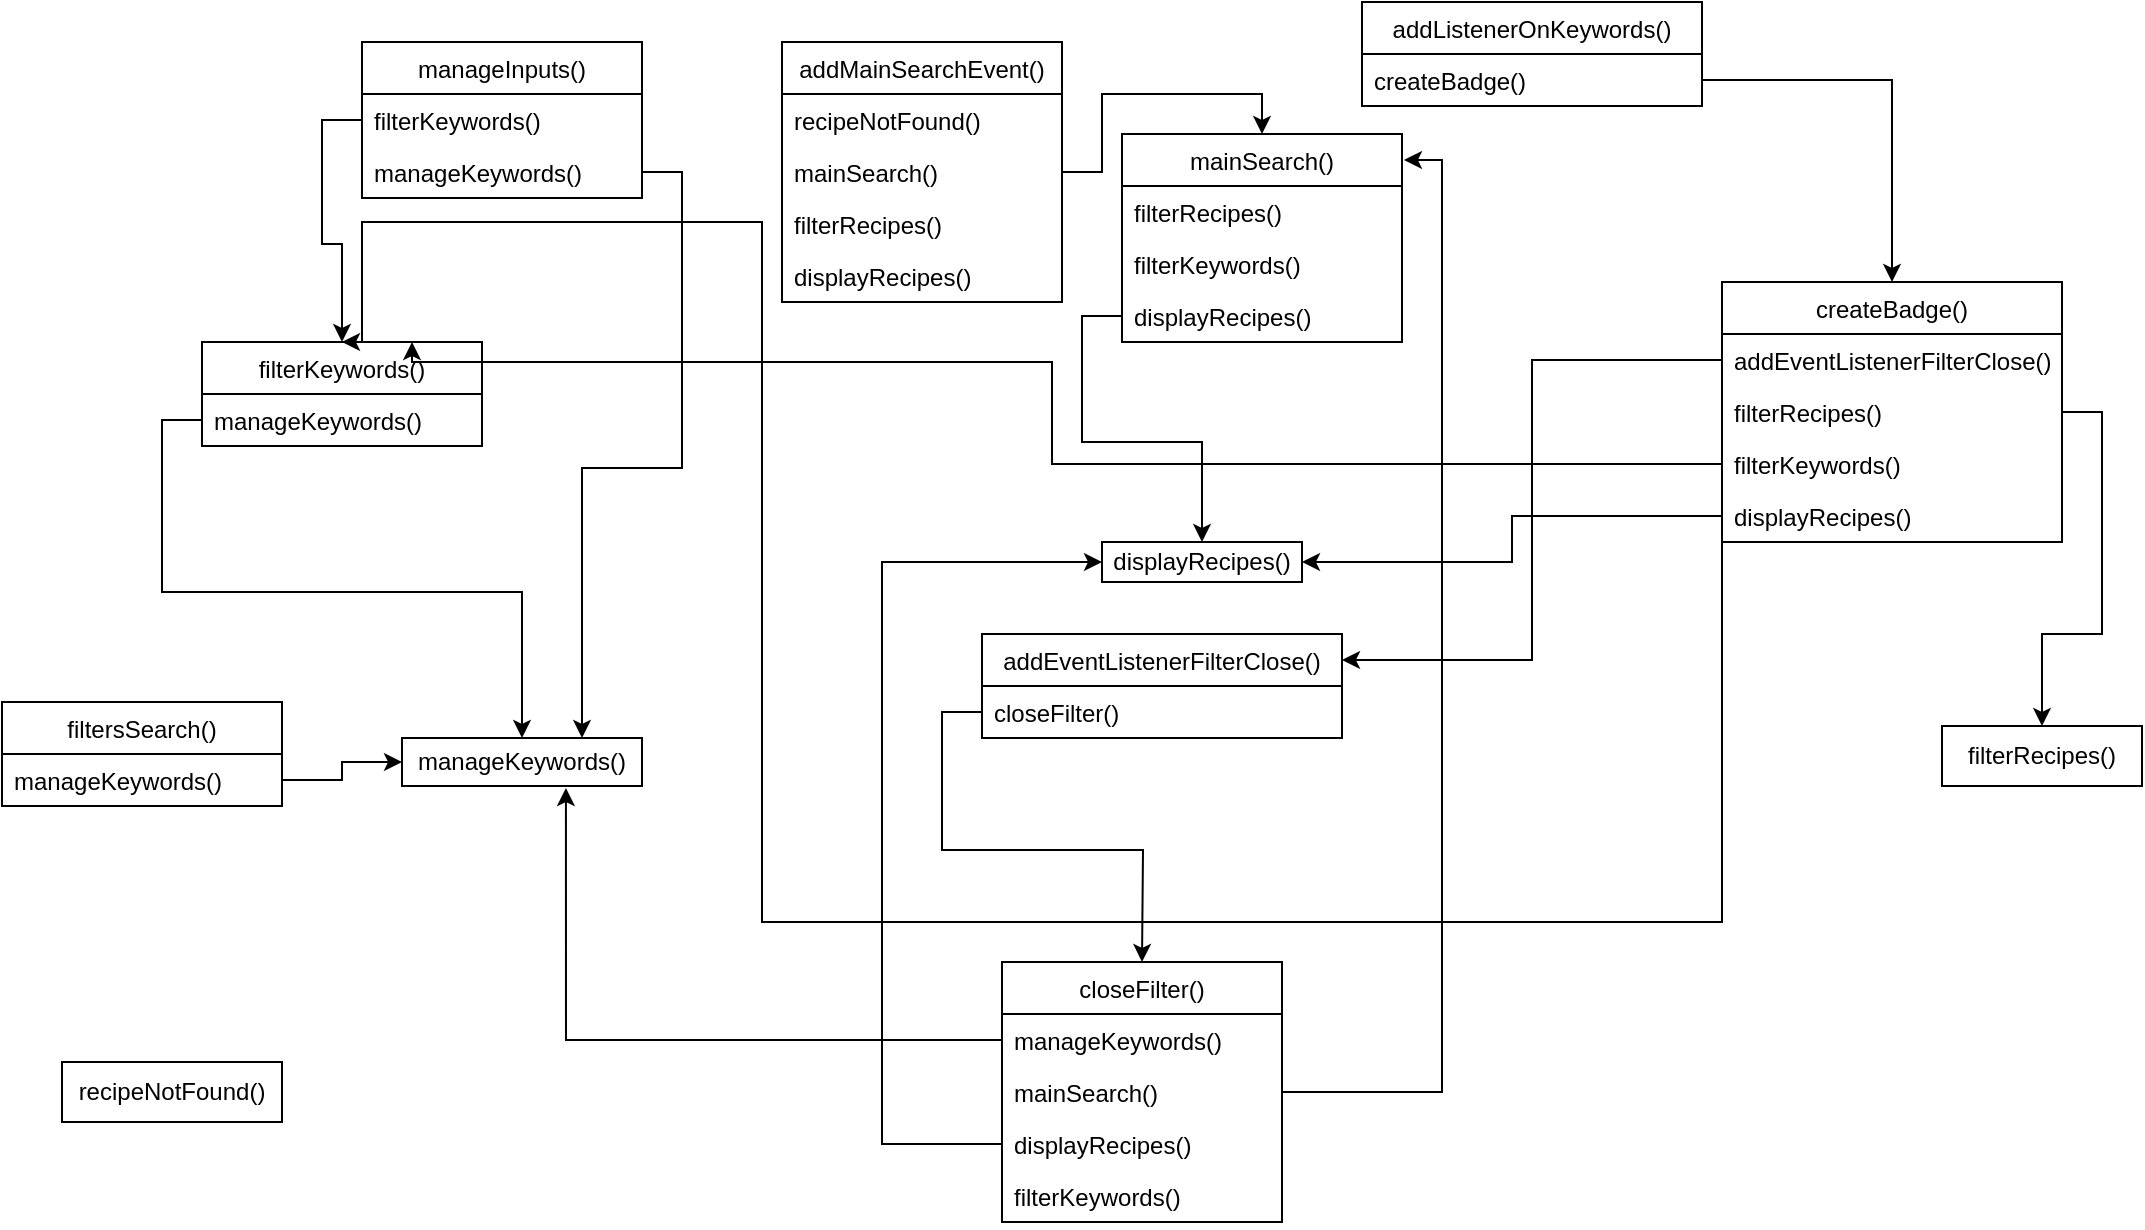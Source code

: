 <mxfile version="14.9.7" type="github">
  <diagram id="eH1nuQPLEDeErZIDG2ag" name="Page-1">
    <mxGraphModel dx="1695" dy="444" grid="1" gridSize="10" guides="1" tooltips="1" connect="1" arrows="1" fold="1" page="1" pageScale="1" pageWidth="827" pageHeight="1169" math="0" shadow="0">
      <root>
        <mxCell id="0" />
        <mxCell id="1" parent="0" />
        <mxCell id="dpG7eirAu62OzAtmFx0E-1" value="manageInputs()" style="swimlane;fontStyle=0;childLayout=stackLayout;horizontal=1;startSize=26;horizontalStack=0;resizeParent=1;resizeParentMax=0;resizeLast=0;collapsible=1;marginBottom=0;" parent="1" vertex="1">
          <mxGeometry x="40" y="30" width="140" height="78" as="geometry" />
        </mxCell>
        <mxCell id="dpG7eirAu62OzAtmFx0E-4" value="filterKeywords()" style="text;fillColor=none;align=left;verticalAlign=top;spacingLeft=4;spacingRight=4;overflow=hidden;rotatable=0;points=[[0,0.5],[1,0.5]];portConstraint=eastwest;" parent="dpG7eirAu62OzAtmFx0E-1" vertex="1">
          <mxGeometry y="26" width="140" height="26" as="geometry" />
        </mxCell>
        <mxCell id="PX1pCOsUWiTrpoE3yPsB-32" value="manageKeywords()" style="text;fillColor=none;align=left;verticalAlign=top;spacingLeft=4;spacingRight=4;overflow=hidden;rotatable=0;points=[[0,0.5],[1,0.5]];portConstraint=eastwest;" vertex="1" parent="dpG7eirAu62OzAtmFx0E-1">
          <mxGeometry y="52" width="140" height="26" as="geometry" />
        </mxCell>
        <mxCell id="dpG7eirAu62OzAtmFx0E-5" value="filterKeywords()" style="swimlane;fontStyle=0;childLayout=stackLayout;horizontal=1;startSize=26;horizontalStack=0;resizeParent=1;resizeParentMax=0;resizeLast=0;collapsible=1;marginBottom=0;" parent="1" vertex="1">
          <mxGeometry x="-40" y="180" width="140" height="52" as="geometry" />
        </mxCell>
        <mxCell id="dpG7eirAu62OzAtmFx0E-6" value="manageKeywords()" style="text;strokeColor=none;fillColor=none;align=left;verticalAlign=top;spacingLeft=4;spacingRight=4;overflow=hidden;rotatable=0;points=[[0,0.5],[1,0.5]];portConstraint=eastwest;" parent="dpG7eirAu62OzAtmFx0E-5" vertex="1">
          <mxGeometry y="26" width="140" height="26" as="geometry" />
        </mxCell>
        <mxCell id="PX1pCOsUWiTrpoE3yPsB-6" value="addMainSearchEvent()" style="swimlane;fontStyle=0;childLayout=stackLayout;horizontal=1;startSize=26;horizontalStack=0;resizeParent=1;resizeParentMax=0;resizeLast=0;collapsible=1;marginBottom=0;" vertex="1" parent="1">
          <mxGeometry x="250" y="30" width="140" height="130" as="geometry" />
        </mxCell>
        <mxCell id="PX1pCOsUWiTrpoE3yPsB-7" value="recipeNotFound()" style="text;strokeColor=none;fillColor=none;align=left;verticalAlign=top;spacingLeft=4;spacingRight=4;overflow=hidden;rotatable=0;points=[[0,0.5],[1,0.5]];portConstraint=eastwest;" vertex="1" parent="PX1pCOsUWiTrpoE3yPsB-6">
          <mxGeometry y="26" width="140" height="26" as="geometry" />
        </mxCell>
        <mxCell id="PX1pCOsUWiTrpoE3yPsB-8" value="mainSearch()" style="text;strokeColor=none;fillColor=none;align=left;verticalAlign=top;spacingLeft=4;spacingRight=4;overflow=hidden;rotatable=0;points=[[0,0.5],[1,0.5]];portConstraint=eastwest;" vertex="1" parent="PX1pCOsUWiTrpoE3yPsB-6">
          <mxGeometry y="52" width="140" height="26" as="geometry" />
        </mxCell>
        <mxCell id="PX1pCOsUWiTrpoE3yPsB-9" value="filterRecipes()" style="text;strokeColor=none;fillColor=none;align=left;verticalAlign=top;spacingLeft=4;spacingRight=4;overflow=hidden;rotatable=0;points=[[0,0.5],[1,0.5]];portConstraint=eastwest;" vertex="1" parent="PX1pCOsUWiTrpoE3yPsB-6">
          <mxGeometry y="78" width="140" height="26" as="geometry" />
        </mxCell>
        <mxCell id="PX1pCOsUWiTrpoE3yPsB-33" value="displayRecipes()" style="text;strokeColor=none;fillColor=none;align=left;verticalAlign=top;spacingLeft=4;spacingRight=4;overflow=hidden;rotatable=0;points=[[0,0.5],[1,0.5]];portConstraint=eastwest;" vertex="1" parent="PX1pCOsUWiTrpoE3yPsB-6">
          <mxGeometry y="104" width="140" height="26" as="geometry" />
        </mxCell>
        <mxCell id="PX1pCOsUWiTrpoE3yPsB-11" value="mainSearch()" style="swimlane;fontStyle=0;childLayout=stackLayout;horizontal=1;startSize=26;horizontalStack=0;resizeParent=1;resizeParentMax=0;resizeLast=0;collapsible=1;marginBottom=0;" vertex="1" parent="1">
          <mxGeometry x="420" y="76" width="140" height="104" as="geometry" />
        </mxCell>
        <mxCell id="PX1pCOsUWiTrpoE3yPsB-12" value="filterRecipes()" style="text;strokeColor=none;fillColor=none;align=left;verticalAlign=top;spacingLeft=4;spacingRight=4;overflow=hidden;rotatable=0;points=[[0,0.5],[1,0.5]];portConstraint=eastwest;" vertex="1" parent="PX1pCOsUWiTrpoE3yPsB-11">
          <mxGeometry y="26" width="140" height="26" as="geometry" />
        </mxCell>
        <mxCell id="PX1pCOsUWiTrpoE3yPsB-13" value="filterKeywords()" style="text;strokeColor=none;fillColor=none;align=left;verticalAlign=top;spacingLeft=4;spacingRight=4;overflow=hidden;rotatable=0;points=[[0,0.5],[1,0.5]];portConstraint=eastwest;" vertex="1" parent="PX1pCOsUWiTrpoE3yPsB-11">
          <mxGeometry y="52" width="140" height="26" as="geometry" />
        </mxCell>
        <mxCell id="PX1pCOsUWiTrpoE3yPsB-14" value="displayRecipes()" style="text;strokeColor=none;fillColor=none;align=left;verticalAlign=top;spacingLeft=4;spacingRight=4;overflow=hidden;rotatable=0;points=[[0,0.5],[1,0.5]];portConstraint=eastwest;" vertex="1" parent="PX1pCOsUWiTrpoE3yPsB-11">
          <mxGeometry y="78" width="140" height="26" as="geometry" />
        </mxCell>
        <mxCell id="PX1pCOsUWiTrpoE3yPsB-15" value="addEventListenerFilterClose()" style="swimlane;fontStyle=0;childLayout=stackLayout;horizontal=1;startSize=26;horizontalStack=0;resizeParent=1;resizeParentMax=0;resizeLast=0;collapsible=1;marginBottom=0;" vertex="1" parent="1">
          <mxGeometry x="350" y="326" width="180" height="52" as="geometry" />
        </mxCell>
        <mxCell id="PX1pCOsUWiTrpoE3yPsB-16" value="closeFilter()" style="text;strokeColor=none;fillColor=none;align=left;verticalAlign=top;spacingLeft=4;spacingRight=4;overflow=hidden;rotatable=0;points=[[0,0.5],[1,0.5]];portConstraint=eastwest;" vertex="1" parent="PX1pCOsUWiTrpoE3yPsB-15">
          <mxGeometry y="26" width="180" height="26" as="geometry" />
        </mxCell>
        <mxCell id="PX1pCOsUWiTrpoE3yPsB-44" style="edgeStyle=orthogonalEdgeStyle;rounded=0;orthogonalLoop=1;jettySize=auto;html=1;exitX=1;exitY=0.75;exitDx=0;exitDy=0;entryX=0.5;entryY=0;entryDx=0;entryDy=0;" edge="1" parent="1" source="PX1pCOsUWiTrpoE3yPsB-19" target="PX1pCOsUWiTrpoE3yPsB-27">
          <mxGeometry relative="1" as="geometry" />
        </mxCell>
        <mxCell id="PX1pCOsUWiTrpoE3yPsB-19" value="addListenerOnKeywords()" style="swimlane;fontStyle=0;childLayout=stackLayout;horizontal=1;startSize=26;horizontalStack=0;resizeParent=1;resizeParentMax=0;resizeLast=0;collapsible=1;marginBottom=0;" vertex="1" parent="1">
          <mxGeometry x="540" y="10" width="170" height="52" as="geometry" />
        </mxCell>
        <mxCell id="PX1pCOsUWiTrpoE3yPsB-20" value="createBadge()" style="text;strokeColor=none;fillColor=none;align=left;verticalAlign=top;spacingLeft=4;spacingRight=4;overflow=hidden;rotatable=0;points=[[0,0.5],[1,0.5]];portConstraint=eastwest;" vertex="1" parent="PX1pCOsUWiTrpoE3yPsB-19">
          <mxGeometry y="26" width="170" height="26" as="geometry" />
        </mxCell>
        <mxCell id="PX1pCOsUWiTrpoE3yPsB-27" value="createBadge()" style="swimlane;fontStyle=0;childLayout=stackLayout;horizontal=1;startSize=26;horizontalStack=0;resizeParent=1;resizeParentMax=0;resizeLast=0;collapsible=1;marginBottom=0;" vertex="1" parent="1">
          <mxGeometry x="720" y="150" width="170" height="130" as="geometry" />
        </mxCell>
        <mxCell id="PX1pCOsUWiTrpoE3yPsB-28" value="addEventListenerFilterClose()" style="text;strokeColor=none;fillColor=none;align=left;verticalAlign=top;spacingLeft=4;spacingRight=4;overflow=hidden;rotatable=0;points=[[0,0.5],[1,0.5]];portConstraint=eastwest;" vertex="1" parent="PX1pCOsUWiTrpoE3yPsB-27">
          <mxGeometry y="26" width="170" height="26" as="geometry" />
        </mxCell>
        <mxCell id="PX1pCOsUWiTrpoE3yPsB-29" value="filterRecipes()" style="text;strokeColor=none;fillColor=none;align=left;verticalAlign=top;spacingLeft=4;spacingRight=4;overflow=hidden;rotatable=0;points=[[0,0.5],[1,0.5]];portConstraint=eastwest;" vertex="1" parent="PX1pCOsUWiTrpoE3yPsB-27">
          <mxGeometry y="52" width="170" height="26" as="geometry" />
        </mxCell>
        <mxCell id="PX1pCOsUWiTrpoE3yPsB-30" value="filterKeywords()" style="text;strokeColor=none;fillColor=none;align=left;verticalAlign=top;spacingLeft=4;spacingRight=4;overflow=hidden;rotatable=0;points=[[0,0.5],[1,0.5]];portConstraint=eastwest;" vertex="1" parent="PX1pCOsUWiTrpoE3yPsB-27">
          <mxGeometry y="78" width="170" height="26" as="geometry" />
        </mxCell>
        <mxCell id="PX1pCOsUWiTrpoE3yPsB-50" value="displayRecipes()" style="text;strokeColor=none;fillColor=none;align=left;verticalAlign=top;spacingLeft=4;spacingRight=4;overflow=hidden;rotatable=0;points=[[0,0.5],[1,0.5]];portConstraint=eastwest;" vertex="1" parent="PX1pCOsUWiTrpoE3yPsB-27">
          <mxGeometry y="104" width="170" height="26" as="geometry" />
        </mxCell>
        <mxCell id="PX1pCOsUWiTrpoE3yPsB-31" value="displayRecipes()" style="rounded=0;whiteSpace=wrap;html=1;" vertex="1" parent="1">
          <mxGeometry x="410" y="280" width="100" height="20" as="geometry" />
        </mxCell>
        <mxCell id="PX1pCOsUWiTrpoE3yPsB-35" style="edgeStyle=orthogonalEdgeStyle;rounded=0;orthogonalLoop=1;jettySize=auto;html=1;exitX=1;exitY=0.5;exitDx=0;exitDy=0;entryX=0.5;entryY=0;entryDx=0;entryDy=0;" edge="1" parent="1" source="PX1pCOsUWiTrpoE3yPsB-8" target="PX1pCOsUWiTrpoE3yPsB-11">
          <mxGeometry relative="1" as="geometry" />
        </mxCell>
        <mxCell id="PX1pCOsUWiTrpoE3yPsB-36" style="edgeStyle=orthogonalEdgeStyle;rounded=0;orthogonalLoop=1;jettySize=auto;html=1;exitX=0;exitY=0.5;exitDx=0;exitDy=0;entryX=0.5;entryY=0;entryDx=0;entryDy=0;" edge="1" parent="1" source="PX1pCOsUWiTrpoE3yPsB-14" target="PX1pCOsUWiTrpoE3yPsB-31">
          <mxGeometry relative="1" as="geometry" />
        </mxCell>
        <mxCell id="PX1pCOsUWiTrpoE3yPsB-37" style="edgeStyle=orthogonalEdgeStyle;rounded=0;orthogonalLoop=1;jettySize=auto;html=1;exitX=0;exitY=0.5;exitDx=0;exitDy=0;entryX=0.5;entryY=0;entryDx=0;entryDy=0;" edge="1" parent="1" source="dpG7eirAu62OzAtmFx0E-6" target="PX1pCOsUWiTrpoE3yPsB-38">
          <mxGeometry relative="1" as="geometry">
            <mxPoint x="110" y="250" as="targetPoint" />
          </mxGeometry>
        </mxCell>
        <mxCell id="PX1pCOsUWiTrpoE3yPsB-38" value="manageKeywords()" style="rounded=0;whiteSpace=wrap;html=1;" vertex="1" parent="1">
          <mxGeometry x="60" y="378" width="120" height="24" as="geometry" />
        </mxCell>
        <mxCell id="PX1pCOsUWiTrpoE3yPsB-41" style="edgeStyle=orthogonalEdgeStyle;rounded=0;orthogonalLoop=1;jettySize=auto;html=1;exitX=0;exitY=0.5;exitDx=0;exitDy=0;entryX=0.5;entryY=0;entryDx=0;entryDy=0;" edge="1" parent="1" source="dpG7eirAu62OzAtmFx0E-4" target="dpG7eirAu62OzAtmFx0E-5">
          <mxGeometry relative="1" as="geometry" />
        </mxCell>
        <mxCell id="PX1pCOsUWiTrpoE3yPsB-42" style="edgeStyle=orthogonalEdgeStyle;rounded=0;orthogonalLoop=1;jettySize=auto;html=1;entryX=0.75;entryY=0;entryDx=0;entryDy=0;" edge="1" parent="1" source="PX1pCOsUWiTrpoE3yPsB-32" target="PX1pCOsUWiTrpoE3yPsB-38">
          <mxGeometry relative="1" as="geometry" />
        </mxCell>
        <mxCell id="PX1pCOsUWiTrpoE3yPsB-45" value="filterRecipes()" style="rounded=0;whiteSpace=wrap;html=1;" vertex="1" parent="1">
          <mxGeometry x="830" y="372" width="100" height="30" as="geometry" />
        </mxCell>
        <mxCell id="PX1pCOsUWiTrpoE3yPsB-46" style="edgeStyle=orthogonalEdgeStyle;rounded=0;orthogonalLoop=1;jettySize=auto;html=1;exitX=1;exitY=0.5;exitDx=0;exitDy=0;entryX=0.5;entryY=0;entryDx=0;entryDy=0;" edge="1" parent="1" source="PX1pCOsUWiTrpoE3yPsB-27" target="PX1pCOsUWiTrpoE3yPsB-45">
          <mxGeometry relative="1" as="geometry" />
        </mxCell>
        <mxCell id="PX1pCOsUWiTrpoE3yPsB-48" style="edgeStyle=orthogonalEdgeStyle;rounded=0;orthogonalLoop=1;jettySize=auto;html=1;exitX=0;exitY=0.5;exitDx=0;exitDy=0;entryX=0.5;entryY=0;entryDx=0;entryDy=0;" edge="1" parent="1" source="PX1pCOsUWiTrpoE3yPsB-30" target="dpG7eirAu62OzAtmFx0E-5">
          <mxGeometry relative="1" as="geometry">
            <Array as="points">
              <mxPoint x="720" y="470" />
              <mxPoint x="240" y="470" />
              <mxPoint x="240" y="120" />
              <mxPoint x="40" y="120" />
              <mxPoint x="40" y="180" />
            </Array>
          </mxGeometry>
        </mxCell>
        <mxCell id="PX1pCOsUWiTrpoE3yPsB-49" style="edgeStyle=orthogonalEdgeStyle;rounded=0;orthogonalLoop=1;jettySize=auto;html=1;entryX=0.75;entryY=0;entryDx=0;entryDy=0;" edge="1" parent="1" target="dpG7eirAu62OzAtmFx0E-5">
          <mxGeometry relative="1" as="geometry">
            <mxPoint x="720" y="241" as="sourcePoint" />
            <Array as="points">
              <mxPoint x="385" y="241" />
              <mxPoint x="385" y="190" />
              <mxPoint x="65" y="190" />
            </Array>
          </mxGeometry>
        </mxCell>
        <mxCell id="PX1pCOsUWiTrpoE3yPsB-51" style="edgeStyle=orthogonalEdgeStyle;rounded=0;orthogonalLoop=1;jettySize=auto;html=1;entryX=1;entryY=0.5;entryDx=0;entryDy=0;" edge="1" parent="1" source="PX1pCOsUWiTrpoE3yPsB-50" target="PX1pCOsUWiTrpoE3yPsB-31">
          <mxGeometry relative="1" as="geometry" />
        </mxCell>
        <mxCell id="PX1pCOsUWiTrpoE3yPsB-52" style="edgeStyle=orthogonalEdgeStyle;rounded=0;orthogonalLoop=1;jettySize=auto;html=1;exitX=0;exitY=0.5;exitDx=0;exitDy=0;entryX=1;entryY=0.25;entryDx=0;entryDy=0;" edge="1" parent="1" source="PX1pCOsUWiTrpoE3yPsB-28" target="PX1pCOsUWiTrpoE3yPsB-15">
          <mxGeometry relative="1" as="geometry" />
        </mxCell>
        <mxCell id="PX1pCOsUWiTrpoE3yPsB-56" style="edgeStyle=orthogonalEdgeStyle;rounded=0;orthogonalLoop=1;jettySize=auto;html=1;exitX=0;exitY=0.5;exitDx=0;exitDy=0;" edge="1" parent="1" source="PX1pCOsUWiTrpoE3yPsB-16">
          <mxGeometry relative="1" as="geometry">
            <mxPoint x="430" y="490" as="targetPoint" />
          </mxGeometry>
        </mxCell>
        <mxCell id="PX1pCOsUWiTrpoE3yPsB-57" value="closeFilter()" style="swimlane;fontStyle=0;childLayout=stackLayout;horizontal=1;startSize=26;horizontalStack=0;resizeParent=1;resizeParentMax=0;resizeLast=0;collapsible=1;marginBottom=0;" vertex="1" parent="1">
          <mxGeometry x="360" y="490" width="140" height="130" as="geometry" />
        </mxCell>
        <mxCell id="PX1pCOsUWiTrpoE3yPsB-58" value="manageKeywords()" style="text;strokeColor=none;fillColor=none;align=left;verticalAlign=top;spacingLeft=4;spacingRight=4;overflow=hidden;rotatable=0;points=[[0,0.5],[1,0.5]];portConstraint=eastwest;" vertex="1" parent="PX1pCOsUWiTrpoE3yPsB-57">
          <mxGeometry y="26" width="140" height="26" as="geometry" />
        </mxCell>
        <mxCell id="PX1pCOsUWiTrpoE3yPsB-59" value="mainSearch()" style="text;strokeColor=none;fillColor=none;align=left;verticalAlign=top;spacingLeft=4;spacingRight=4;overflow=hidden;rotatable=0;points=[[0,0.5],[1,0.5]];portConstraint=eastwest;" vertex="1" parent="PX1pCOsUWiTrpoE3yPsB-57">
          <mxGeometry y="52" width="140" height="26" as="geometry" />
        </mxCell>
        <mxCell id="PX1pCOsUWiTrpoE3yPsB-60" value="displayRecipes()" style="text;strokeColor=none;fillColor=none;align=left;verticalAlign=top;spacingLeft=4;spacingRight=4;overflow=hidden;rotatable=0;points=[[0,0.5],[1,0.5]];portConstraint=eastwest;" vertex="1" parent="PX1pCOsUWiTrpoE3yPsB-57">
          <mxGeometry y="78" width="140" height="26" as="geometry" />
        </mxCell>
        <mxCell id="PX1pCOsUWiTrpoE3yPsB-64" value="filterKeywords()" style="text;strokeColor=none;fillColor=none;align=left;verticalAlign=top;spacingLeft=4;spacingRight=4;overflow=hidden;rotatable=0;points=[[0,0.5],[1,0.5]];portConstraint=eastwest;" vertex="1" parent="PX1pCOsUWiTrpoE3yPsB-57">
          <mxGeometry y="104" width="140" height="26" as="geometry" />
        </mxCell>
        <mxCell id="PX1pCOsUWiTrpoE3yPsB-61" style="edgeStyle=orthogonalEdgeStyle;rounded=0;orthogonalLoop=1;jettySize=auto;html=1;exitX=0;exitY=0.5;exitDx=0;exitDy=0;entryX=0.683;entryY=1.042;entryDx=0;entryDy=0;entryPerimeter=0;" edge="1" parent="1" source="PX1pCOsUWiTrpoE3yPsB-58" target="PX1pCOsUWiTrpoE3yPsB-38">
          <mxGeometry relative="1" as="geometry" />
        </mxCell>
        <mxCell id="PX1pCOsUWiTrpoE3yPsB-62" style="edgeStyle=orthogonalEdgeStyle;rounded=0;orthogonalLoop=1;jettySize=auto;html=1;exitX=1;exitY=0.5;exitDx=0;exitDy=0;entryX=1.007;entryY=0.125;entryDx=0;entryDy=0;entryPerimeter=0;" edge="1" parent="1" source="PX1pCOsUWiTrpoE3yPsB-59" target="PX1pCOsUWiTrpoE3yPsB-11">
          <mxGeometry relative="1" as="geometry" />
        </mxCell>
        <mxCell id="PX1pCOsUWiTrpoE3yPsB-63" style="edgeStyle=orthogonalEdgeStyle;rounded=0;orthogonalLoop=1;jettySize=auto;html=1;exitX=0;exitY=0.5;exitDx=0;exitDy=0;entryX=0;entryY=0.5;entryDx=0;entryDy=0;" edge="1" parent="1" source="PX1pCOsUWiTrpoE3yPsB-60" target="PX1pCOsUWiTrpoE3yPsB-31">
          <mxGeometry relative="1" as="geometry">
            <Array as="points">
              <mxPoint x="300" y="581" />
              <mxPoint x="300" y="290" />
            </Array>
          </mxGeometry>
        </mxCell>
        <mxCell id="PX1pCOsUWiTrpoE3yPsB-66" value="filtersSearch()" style="swimlane;fontStyle=0;childLayout=stackLayout;horizontal=1;startSize=26;horizontalStack=0;resizeParent=1;resizeParentMax=0;resizeLast=0;collapsible=1;marginBottom=0;" vertex="1" parent="1">
          <mxGeometry x="-140" y="360" width="140" height="52" as="geometry" />
        </mxCell>
        <mxCell id="PX1pCOsUWiTrpoE3yPsB-67" value="manageKeywords()" style="text;strokeColor=none;fillColor=none;align=left;verticalAlign=top;spacingLeft=4;spacingRight=4;overflow=hidden;rotatable=0;points=[[0,0.5],[1,0.5]];portConstraint=eastwest;" vertex="1" parent="PX1pCOsUWiTrpoE3yPsB-66">
          <mxGeometry y="26" width="140" height="26" as="geometry" />
        </mxCell>
        <mxCell id="PX1pCOsUWiTrpoE3yPsB-70" style="edgeStyle=orthogonalEdgeStyle;rounded=0;orthogonalLoop=1;jettySize=auto;html=1;exitX=1;exitY=0.5;exitDx=0;exitDy=0;entryX=0;entryY=0.5;entryDx=0;entryDy=0;" edge="1" parent="1" source="PX1pCOsUWiTrpoE3yPsB-67" target="PX1pCOsUWiTrpoE3yPsB-38">
          <mxGeometry relative="1" as="geometry" />
        </mxCell>
        <mxCell id="PX1pCOsUWiTrpoE3yPsB-71" value="recipeNotFound()" style="rounded=0;whiteSpace=wrap;html=1;" vertex="1" parent="1">
          <mxGeometry x="-110" y="540" width="110" height="30" as="geometry" />
        </mxCell>
      </root>
    </mxGraphModel>
  </diagram>
</mxfile>

